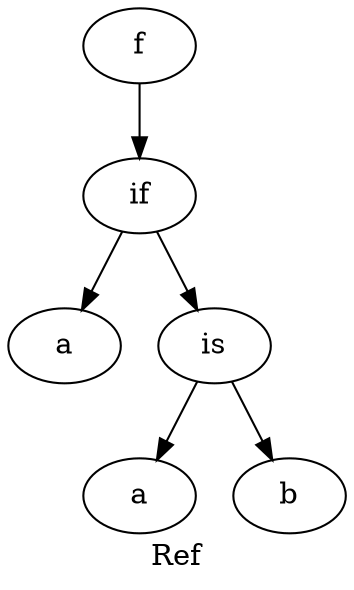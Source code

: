 digraph grafo {
  label="Ref";
  88167088652352 [ label="f" ];
  88167088652352 -> 88167088652688;
  88167088652688 [ label="if" ];
  88167088652688 -> 88167088652496;
  88167088652496 [ label="a" ];
  88167088652688 -> 88167088652640;
  88167088652640 [ label="is" ];
  88167088652640 -> 88167088652592;
  88167088652592 [ label="a" ];
  88167088652640 -> 88167088652544;
  88167088652544 [ label="b" ];
}
